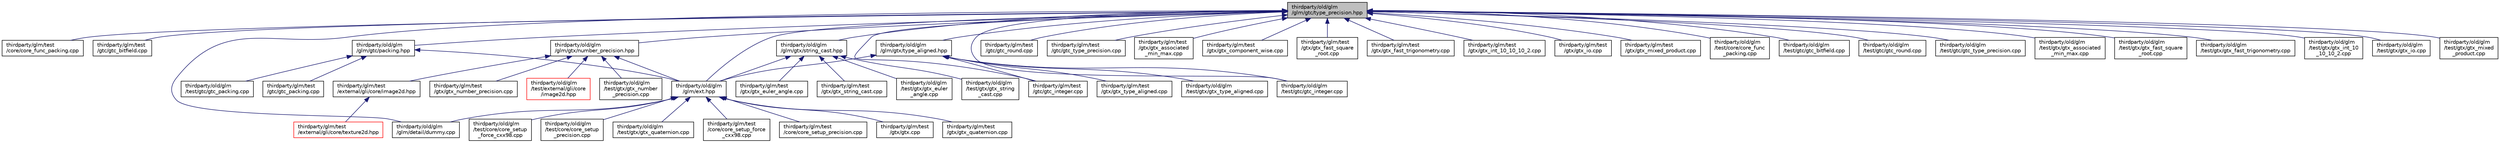 digraph "thirdparty/old/glm/glm/gtc/type_precision.hpp"
{
  edge [fontname="Helvetica",fontsize="10",labelfontname="Helvetica",labelfontsize="10"];
  node [fontname="Helvetica",fontsize="10",shape=record];
  Node1 [label="thirdparty/old/glm\l/glm/gtc/type_precision.hpp",height=0.2,width=0.4,color="black", fillcolor="grey75", style="filled", fontcolor="black"];
  Node1 -> Node2 [dir="back",color="midnightblue",fontsize="10",style="solid",fontname="Helvetica"];
  Node2 [label="thirdparty/glm/test\l/core/core_func_packing.cpp",height=0.2,width=0.4,color="black", fillcolor="white", style="filled",URL="$glm_2test_2core_2core__func__packing_8cpp.html"];
  Node1 -> Node3 [dir="back",color="midnightblue",fontsize="10",style="solid",fontname="Helvetica"];
  Node3 [label="thirdparty/glm/test\l/gtc/gtc_bitfield.cpp",height=0.2,width=0.4,color="black", fillcolor="white", style="filled",URL="$glm_2test_2gtc_2gtc__bitfield_8cpp.html"];
  Node1 -> Node4 [dir="back",color="midnightblue",fontsize="10",style="solid",fontname="Helvetica"];
  Node4 [label="thirdparty/glm/test\l/gtc/gtc_integer.cpp",height=0.2,width=0.4,color="black", fillcolor="white", style="filled",URL="$glm_2test_2gtc_2gtc__integer_8cpp.html"];
  Node1 -> Node5 [dir="back",color="midnightblue",fontsize="10",style="solid",fontname="Helvetica"];
  Node5 [label="thirdparty/glm/test\l/gtc/gtc_round.cpp",height=0.2,width=0.4,color="black", fillcolor="white", style="filled",URL="$glm_2test_2gtc_2gtc__round_8cpp.html"];
  Node1 -> Node6 [dir="back",color="midnightblue",fontsize="10",style="solid",fontname="Helvetica"];
  Node6 [label="thirdparty/glm/test\l/gtc/gtc_type_precision.cpp",height=0.2,width=0.4,color="black", fillcolor="white", style="filled",URL="$glm_2test_2gtc_2gtc__type__precision_8cpp.html"];
  Node1 -> Node7 [dir="back",color="midnightblue",fontsize="10",style="solid",fontname="Helvetica"];
  Node7 [label="thirdparty/glm/test\l/gtx/gtx_associated\l_min_max.cpp",height=0.2,width=0.4,color="black", fillcolor="white", style="filled",URL="$glm_2test_2gtx_2gtx__associated__min__max_8cpp.html"];
  Node1 -> Node8 [dir="back",color="midnightblue",fontsize="10",style="solid",fontname="Helvetica"];
  Node8 [label="thirdparty/glm/test\l/gtx/gtx_component_wise.cpp",height=0.2,width=0.4,color="black", fillcolor="white", style="filled",URL="$glm_2test_2gtx_2gtx__component__wise_8cpp.html"];
  Node1 -> Node9 [dir="back",color="midnightblue",fontsize="10",style="solid",fontname="Helvetica"];
  Node9 [label="thirdparty/glm/test\l/gtx/gtx_fast_square\l_root.cpp",height=0.2,width=0.4,color="black", fillcolor="white", style="filled",URL="$glm_2test_2gtx_2gtx__fast__square__root_8cpp.html"];
  Node1 -> Node10 [dir="back",color="midnightblue",fontsize="10",style="solid",fontname="Helvetica"];
  Node10 [label="thirdparty/glm/test\l/gtx/gtx_fast_trigonometry.cpp",height=0.2,width=0.4,color="black", fillcolor="white", style="filled",URL="$glm_2test_2gtx_2gtx__fast__trigonometry_8cpp.html"];
  Node1 -> Node11 [dir="back",color="midnightblue",fontsize="10",style="solid",fontname="Helvetica"];
  Node11 [label="thirdparty/glm/test\l/gtx/gtx_int_10_10_10_2.cpp",height=0.2,width=0.4,color="black", fillcolor="white", style="filled",URL="$glm_2test_2gtx_2gtx__int__10__10__10__2_8cpp.html"];
  Node1 -> Node12 [dir="back",color="midnightblue",fontsize="10",style="solid",fontname="Helvetica"];
  Node12 [label="thirdparty/glm/test\l/gtx/gtx_io.cpp",height=0.2,width=0.4,color="black", fillcolor="white", style="filled",URL="$glm_2test_2gtx_2gtx__io_8cpp.html"];
  Node1 -> Node13 [dir="back",color="midnightblue",fontsize="10",style="solid",fontname="Helvetica"];
  Node13 [label="thirdparty/glm/test\l/gtx/gtx_mixed_product.cpp",height=0.2,width=0.4,color="black", fillcolor="white", style="filled",URL="$glm_2test_2gtx_2gtx__mixed__product_8cpp.html"];
  Node1 -> Node14 [dir="back",color="midnightblue",fontsize="10",style="solid",fontname="Helvetica"];
  Node14 [label="thirdparty/old/glm\l/glm/detail/dummy.cpp",height=0.2,width=0.4,color="black", fillcolor="white", style="filled",URL="$old_2glm_2glm_2detail_2dummy_8cpp.html"];
  Node1 -> Node15 [dir="back",color="midnightblue",fontsize="10",style="solid",fontname="Helvetica"];
  Node15 [label="thirdparty/old/glm\l/glm/gtc/packing.hpp",height=0.2,width=0.4,color="black", fillcolor="white", style="filled",URL="$old_2glm_2glm_2gtc_2packing_8hpp.html"];
  Node15 -> Node16 [dir="back",color="midnightblue",fontsize="10",style="solid",fontname="Helvetica"];
  Node16 [label="thirdparty/glm/test\l/gtc/gtc_packing.cpp",height=0.2,width=0.4,color="black", fillcolor="white", style="filled",URL="$glm_2test_2gtc_2gtc__packing_8cpp.html"];
  Node15 -> Node17 [dir="back",color="midnightblue",fontsize="10",style="solid",fontname="Helvetica"];
  Node17 [label="thirdparty/old/glm\l/glm/ext.hpp",height=0.2,width=0.4,color="black", fillcolor="white", style="filled",URL="$old_2glm_2glm_2ext_8hpp.html"];
  Node17 -> Node18 [dir="back",color="midnightblue",fontsize="10",style="solid",fontname="Helvetica"];
  Node18 [label="thirdparty/glm/test\l/core/core_setup_force\l_cxx98.cpp",height=0.2,width=0.4,color="black", fillcolor="white", style="filled",URL="$glm_2test_2core_2core__setup__force__cxx98_8cpp.html"];
  Node17 -> Node19 [dir="back",color="midnightblue",fontsize="10",style="solid",fontname="Helvetica"];
  Node19 [label="thirdparty/glm/test\l/core/core_setup_precision.cpp",height=0.2,width=0.4,color="black", fillcolor="white", style="filled",URL="$glm_2test_2core_2core__setup__precision_8cpp.html"];
  Node17 -> Node20 [dir="back",color="midnightblue",fontsize="10",style="solid",fontname="Helvetica"];
  Node20 [label="thirdparty/glm/test\l/gtx/gtx.cpp",height=0.2,width=0.4,color="black", fillcolor="white", style="filled",URL="$gtx_8cpp.html"];
  Node17 -> Node21 [dir="back",color="midnightblue",fontsize="10",style="solid",fontname="Helvetica"];
  Node21 [label="thirdparty/glm/test\l/gtx/gtx_quaternion.cpp",height=0.2,width=0.4,color="black", fillcolor="white", style="filled",URL="$glm_2test_2gtx_2gtx__quaternion_8cpp.html"];
  Node17 -> Node14 [dir="back",color="midnightblue",fontsize="10",style="solid",fontname="Helvetica"];
  Node17 -> Node22 [dir="back",color="midnightblue",fontsize="10",style="solid",fontname="Helvetica"];
  Node22 [label="thirdparty/old/glm\l/test/core/core_setup\l_force_cxx98.cpp",height=0.2,width=0.4,color="black", fillcolor="white", style="filled",URL="$old_2glm_2test_2core_2core__setup__force__cxx98_8cpp.html"];
  Node17 -> Node23 [dir="back",color="midnightblue",fontsize="10",style="solid",fontname="Helvetica"];
  Node23 [label="thirdparty/old/glm\l/test/core/core_setup\l_precision.cpp",height=0.2,width=0.4,color="black", fillcolor="white", style="filled",URL="$old_2glm_2test_2core_2core__setup__precision_8cpp.html"];
  Node17 -> Node24 [dir="back",color="midnightblue",fontsize="10",style="solid",fontname="Helvetica"];
  Node24 [label="thirdparty/old/glm\l/test/gtx/gtx_quaternion.cpp",height=0.2,width=0.4,color="black", fillcolor="white", style="filled",URL="$old_2glm_2test_2gtx_2gtx__quaternion_8cpp.html"];
  Node15 -> Node25 [dir="back",color="midnightblue",fontsize="10",style="solid",fontname="Helvetica"];
  Node25 [label="thirdparty/old/glm\l/test/gtc/gtc_packing.cpp",height=0.2,width=0.4,color="black", fillcolor="white", style="filled",URL="$old_2glm_2test_2gtc_2gtc__packing_8cpp.html"];
  Node1 -> Node17 [dir="back",color="midnightblue",fontsize="10",style="solid",fontname="Helvetica"];
  Node1 -> Node26 [dir="back",color="midnightblue",fontsize="10",style="solid",fontname="Helvetica"];
  Node26 [label="thirdparty/old/glm\l/glm/gtx/number_precision.hpp",height=0.2,width=0.4,color="black", fillcolor="white", style="filled",URL="$old_2glm_2glm_2gtx_2number__precision_8hpp.html"];
  Node26 -> Node27 [dir="back",color="midnightblue",fontsize="10",style="solid",fontname="Helvetica"];
  Node27 [label="thirdparty/glm/test\l/external/gli/core/image2d.hpp",height=0.2,width=0.4,color="black", fillcolor="white", style="filled",URL="$glm_2test_2external_2gli_2core_2image2d_8hpp.html"];
  Node27 -> Node28 [dir="back",color="midnightblue",fontsize="10",style="solid",fontname="Helvetica"];
  Node28 [label="thirdparty/glm/test\l/external/gli/core/texture2d.hpp",height=0.2,width=0.4,color="red", fillcolor="white", style="filled",URL="$glm_2test_2external_2gli_2core_2texture2d_8hpp.html"];
  Node26 -> Node29 [dir="back",color="midnightblue",fontsize="10",style="solid",fontname="Helvetica"];
  Node29 [label="thirdparty/glm/test\l/gtx/gtx_number_precision.cpp",height=0.2,width=0.4,color="black", fillcolor="white", style="filled",URL="$glm_2test_2gtx_2gtx__number__precision_8cpp.html"];
  Node26 -> Node17 [dir="back",color="midnightblue",fontsize="10",style="solid",fontname="Helvetica"];
  Node26 -> Node30 [dir="back",color="midnightblue",fontsize="10",style="solid",fontname="Helvetica"];
  Node30 [label="thirdparty/old/glm\l/test/external/gli/core\l/image2d.hpp",height=0.2,width=0.4,color="red", fillcolor="white", style="filled",URL="$old_2glm_2test_2external_2gli_2core_2image2d_8hpp.html"];
  Node26 -> Node31 [dir="back",color="midnightblue",fontsize="10",style="solid",fontname="Helvetica"];
  Node31 [label="thirdparty/old/glm\l/test/gtx/gtx_number\l_precision.cpp",height=0.2,width=0.4,color="black", fillcolor="white", style="filled",URL="$old_2glm_2test_2gtx_2gtx__number__precision_8cpp.html"];
  Node1 -> Node32 [dir="back",color="midnightblue",fontsize="10",style="solid",fontname="Helvetica"];
  Node32 [label="thirdparty/old/glm\l/glm/gtx/string_cast.hpp",height=0.2,width=0.4,color="black", fillcolor="white", style="filled",URL="$old_2glm_2glm_2gtx_2string__cast_8hpp.html"];
  Node32 -> Node33 [dir="back",color="midnightblue",fontsize="10",style="solid",fontname="Helvetica"];
  Node33 [label="thirdparty/glm/test\l/gtx/gtx_euler_angle.cpp",height=0.2,width=0.4,color="black", fillcolor="white", style="filled",URL="$glm_2test_2gtx_2gtx__euler__angle_8cpp.html"];
  Node32 -> Node34 [dir="back",color="midnightblue",fontsize="10",style="solid",fontname="Helvetica"];
  Node34 [label="thirdparty/glm/test\l/gtx/gtx_string_cast.cpp",height=0.2,width=0.4,color="black", fillcolor="white", style="filled",URL="$glm_2test_2gtx_2gtx__string__cast_8cpp.html"];
  Node32 -> Node17 [dir="back",color="midnightblue",fontsize="10",style="solid",fontname="Helvetica"];
  Node32 -> Node35 [dir="back",color="midnightblue",fontsize="10",style="solid",fontname="Helvetica"];
  Node35 [label="thirdparty/old/glm\l/test/gtx/gtx_euler\l_angle.cpp",height=0.2,width=0.4,color="black", fillcolor="white", style="filled",URL="$old_2glm_2test_2gtx_2gtx__euler__angle_8cpp.html"];
  Node32 -> Node36 [dir="back",color="midnightblue",fontsize="10",style="solid",fontname="Helvetica"];
  Node36 [label="thirdparty/old/glm\l/test/gtx/gtx_string\l_cast.cpp",height=0.2,width=0.4,color="black", fillcolor="white", style="filled",URL="$old_2glm_2test_2gtx_2gtx__string__cast_8cpp.html"];
  Node1 -> Node37 [dir="back",color="midnightblue",fontsize="10",style="solid",fontname="Helvetica"];
  Node37 [label="thirdparty/old/glm\l/glm/gtx/type_aligned.hpp",height=0.2,width=0.4,color="black", fillcolor="white", style="filled",URL="$old_2glm_2glm_2gtx_2type__aligned_8hpp.html"];
  Node37 -> Node4 [dir="back",color="midnightblue",fontsize="10",style="solid",fontname="Helvetica"];
  Node37 -> Node38 [dir="back",color="midnightblue",fontsize="10",style="solid",fontname="Helvetica"];
  Node38 [label="thirdparty/glm/test\l/gtx/gtx_type_aligned.cpp",height=0.2,width=0.4,color="black", fillcolor="white", style="filled",URL="$glm_2test_2gtx_2gtx__type__aligned_8cpp.html"];
  Node37 -> Node17 [dir="back",color="midnightblue",fontsize="10",style="solid",fontname="Helvetica"];
  Node37 -> Node39 [dir="back",color="midnightblue",fontsize="10",style="solid",fontname="Helvetica"];
  Node39 [label="thirdparty/old/glm\l/test/gtc/gtc_integer.cpp",height=0.2,width=0.4,color="black", fillcolor="white", style="filled",URL="$old_2glm_2test_2gtc_2gtc__integer_8cpp.html"];
  Node37 -> Node40 [dir="back",color="midnightblue",fontsize="10",style="solid",fontname="Helvetica"];
  Node40 [label="thirdparty/old/glm\l/test/gtx/gtx_type_aligned.cpp",height=0.2,width=0.4,color="black", fillcolor="white", style="filled",URL="$old_2glm_2test_2gtx_2gtx__type__aligned_8cpp.html"];
  Node1 -> Node41 [dir="back",color="midnightblue",fontsize="10",style="solid",fontname="Helvetica"];
  Node41 [label="thirdparty/old/glm\l/test/core/core_func\l_packing.cpp",height=0.2,width=0.4,color="black", fillcolor="white", style="filled",URL="$old_2glm_2test_2core_2core__func__packing_8cpp.html"];
  Node1 -> Node42 [dir="back",color="midnightblue",fontsize="10",style="solid",fontname="Helvetica"];
  Node42 [label="thirdparty/old/glm\l/test/gtc/gtc_bitfield.cpp",height=0.2,width=0.4,color="black", fillcolor="white", style="filled",URL="$old_2glm_2test_2gtc_2gtc__bitfield_8cpp.html"];
  Node1 -> Node39 [dir="back",color="midnightblue",fontsize="10",style="solid",fontname="Helvetica"];
  Node1 -> Node43 [dir="back",color="midnightblue",fontsize="10",style="solid",fontname="Helvetica"];
  Node43 [label="thirdparty/old/glm\l/test/gtc/gtc_round.cpp",height=0.2,width=0.4,color="black", fillcolor="white", style="filled",URL="$old_2glm_2test_2gtc_2gtc__round_8cpp.html"];
  Node1 -> Node44 [dir="back",color="midnightblue",fontsize="10",style="solid",fontname="Helvetica"];
  Node44 [label="thirdparty/old/glm\l/test/gtc/gtc_type_precision.cpp",height=0.2,width=0.4,color="black", fillcolor="white", style="filled",URL="$old_2glm_2test_2gtc_2gtc__type__precision_8cpp.html"];
  Node1 -> Node45 [dir="back",color="midnightblue",fontsize="10",style="solid",fontname="Helvetica"];
  Node45 [label="thirdparty/old/glm\l/test/gtx/gtx_associated\l_min_max.cpp",height=0.2,width=0.4,color="black", fillcolor="white", style="filled",URL="$old_2glm_2test_2gtx_2gtx__associated__min__max_8cpp.html"];
  Node1 -> Node46 [dir="back",color="midnightblue",fontsize="10",style="solid",fontname="Helvetica"];
  Node46 [label="thirdparty/old/glm\l/test/gtx/gtx_fast_square\l_root.cpp",height=0.2,width=0.4,color="black", fillcolor="white", style="filled",URL="$old_2glm_2test_2gtx_2gtx__fast__square__root_8cpp.html"];
  Node1 -> Node47 [dir="back",color="midnightblue",fontsize="10",style="solid",fontname="Helvetica"];
  Node47 [label="thirdparty/old/glm\l/test/gtx/gtx_fast_trigonometry.cpp",height=0.2,width=0.4,color="black", fillcolor="white", style="filled",URL="$old_2glm_2test_2gtx_2gtx__fast__trigonometry_8cpp.html"];
  Node1 -> Node48 [dir="back",color="midnightblue",fontsize="10",style="solid",fontname="Helvetica"];
  Node48 [label="thirdparty/old/glm\l/test/gtx/gtx_int_10\l_10_10_2.cpp",height=0.2,width=0.4,color="black", fillcolor="white", style="filled",URL="$old_2glm_2test_2gtx_2gtx__int__10__10__10__2_8cpp.html"];
  Node1 -> Node49 [dir="back",color="midnightblue",fontsize="10",style="solid",fontname="Helvetica"];
  Node49 [label="thirdparty/old/glm\l/test/gtx/gtx_io.cpp",height=0.2,width=0.4,color="black", fillcolor="white", style="filled",URL="$old_2glm_2test_2gtx_2gtx__io_8cpp.html"];
  Node1 -> Node50 [dir="back",color="midnightblue",fontsize="10",style="solid",fontname="Helvetica"];
  Node50 [label="thirdparty/old/glm\l/test/gtx/gtx_mixed\l_product.cpp",height=0.2,width=0.4,color="black", fillcolor="white", style="filled",URL="$old_2glm_2test_2gtx_2gtx__mixed__product_8cpp.html"];
}
